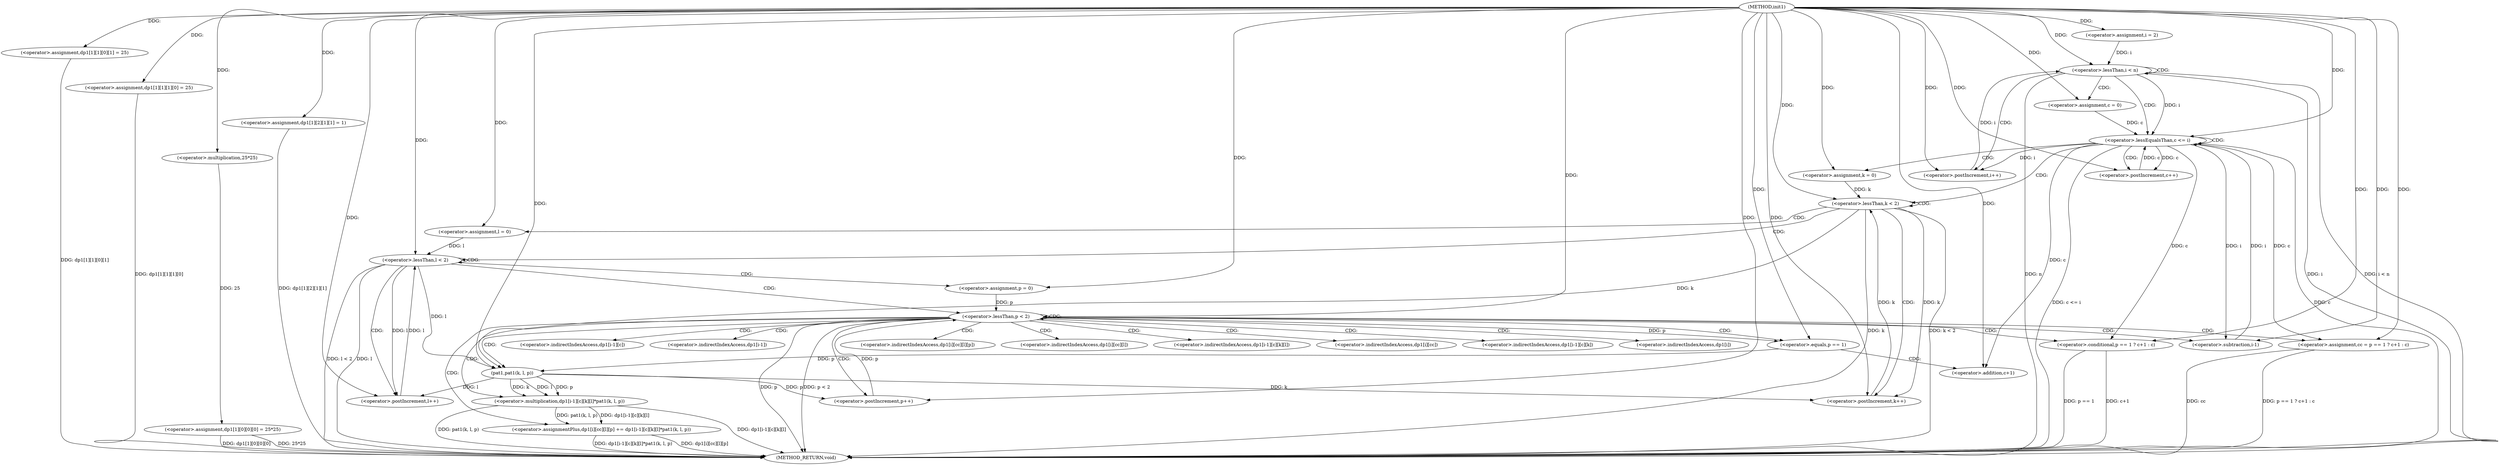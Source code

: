 digraph "init1" {  
"1001491" [label = "(METHOD,init1)" ]
"1001631" [label = "(METHOD_RETURN,void)" ]
"1001493" [label = "(<operator>.assignment,dp1[1][1][0][1] = 25)" ]
"1001504" [label = "(<operator>.assignment,dp1[1][1][1][0] = 25)" ]
"1001515" [label = "(<operator>.assignment,dp1[1][0][0][0] = 25*25)" ]
"1001528" [label = "(<operator>.assignment,dp1[1][2][1][1] = 1)" ]
"1001541" [label = "(<operator>.assignment,i = 2)" ]
"1001544" [label = "(<operator>.lessThan,i < n)" ]
"1001547" [label = "(<operator>.postIncrement,i++)" ]
"1001525" [label = "(<operator>.multiplication,25*25)" ]
"1001552" [label = "(<operator>.assignment,c = 0)" ]
"1001555" [label = "(<operator>.lessEqualsThan,c <= i)" ]
"1001558" [label = "(<operator>.postIncrement,c++)" ]
"1001563" [label = "(<operator>.assignment,k = 0)" ]
"1001566" [label = "(<operator>.lessThan,k < 2)" ]
"1001569" [label = "(<operator>.postIncrement,k++)" ]
"1001574" [label = "(<operator>.assignment,l = 0)" ]
"1001577" [label = "(<operator>.lessThan,l < 2)" ]
"1001580" [label = "(<operator>.postIncrement,l++)" ]
"1001585" [label = "(<operator>.assignment,p = 0)" ]
"1001588" [label = "(<operator>.lessThan,p < 2)" ]
"1001591" [label = "(<operator>.postIncrement,p++)" ]
"1001595" [label = "(<operator>.assignment,cc = p == 1 ? c+1 : c)" ]
"1001605" [label = "(<operator>.assignmentPlus,dp1[i][cc][l][p] += dp1[i-1][c][k][l]*pat1(k, l, p))" ]
"1001597" [label = "(<operator>.conditional,p == 1 ? c+1 : c)" ]
"1001615" [label = "(<operator>.multiplication,dp1[i-1][c][k][l]*pat1(k, l, p))" ]
"1001598" [label = "(<operator>.equals,p == 1)" ]
"1001601" [label = "(<operator>.addition,c+1)" ]
"1001627" [label = "(pat1,pat1(k, l, p))" ]
"1001621" [label = "(<operator>.subtraction,i-1)" ]
"1001606" [label = "(<operator>.indirectIndexAccess,dp1[i][cc][l][p])" ]
"1001607" [label = "(<operator>.indirectIndexAccess,dp1[i][cc][l])" ]
"1001616" [label = "(<operator>.indirectIndexAccess,dp1[i-1][c][k][l])" ]
"1001608" [label = "(<operator>.indirectIndexAccess,dp1[i][cc])" ]
"1001617" [label = "(<operator>.indirectIndexAccess,dp1[i-1][c][k])" ]
"1001609" [label = "(<operator>.indirectIndexAccess,dp1[i])" ]
"1001618" [label = "(<operator>.indirectIndexAccess,dp1[i-1][c])" ]
"1001619" [label = "(<operator>.indirectIndexAccess,dp1[i-1])" ]
  "1001493" -> "1001631"  [ label = "DDG: dp1[1][1][0][1]"] 
  "1001504" -> "1001631"  [ label = "DDG: dp1[1][1][1][0]"] 
  "1001515" -> "1001631"  [ label = "DDG: dp1[1][0][0][0]"] 
  "1001515" -> "1001631"  [ label = "DDG: 25*25"] 
  "1001528" -> "1001631"  [ label = "DDG: dp1[1][2][1][1]"] 
  "1001544" -> "1001631"  [ label = "DDG: i"] 
  "1001544" -> "1001631"  [ label = "DDG: i < n"] 
  "1001555" -> "1001631"  [ label = "DDG: c"] 
  "1001555" -> "1001631"  [ label = "DDG: c <= i"] 
  "1001566" -> "1001631"  [ label = "DDG: k"] 
  "1001566" -> "1001631"  [ label = "DDG: k < 2"] 
  "1001577" -> "1001631"  [ label = "DDG: l"] 
  "1001577" -> "1001631"  [ label = "DDG: l < 2"] 
  "1001588" -> "1001631"  [ label = "DDG: p"] 
  "1001588" -> "1001631"  [ label = "DDG: p < 2"] 
  "1001595" -> "1001631"  [ label = "DDG: cc"] 
  "1001597" -> "1001631"  [ label = "DDG: p == 1"] 
  "1001597" -> "1001631"  [ label = "DDG: c+1"] 
  "1001595" -> "1001631"  [ label = "DDG: p == 1 ? c+1 : c"] 
  "1001605" -> "1001631"  [ label = "DDG: dp1[i][cc][l][p]"] 
  "1001615" -> "1001631"  [ label = "DDG: dp1[i-1][c][k][l]"] 
  "1001615" -> "1001631"  [ label = "DDG: pat1(k, l, p)"] 
  "1001605" -> "1001631"  [ label = "DDG: dp1[i-1][c][k][l]*pat1(k, l, p)"] 
  "1001544" -> "1001631"  [ label = "DDG: n"] 
  "1001491" -> "1001493"  [ label = "DDG: "] 
  "1001491" -> "1001504"  [ label = "DDG: "] 
  "1001525" -> "1001515"  [ label = "DDG: 25"] 
  "1001491" -> "1001528"  [ label = "DDG: "] 
  "1001491" -> "1001541"  [ label = "DDG: "] 
  "1001491" -> "1001525"  [ label = "DDG: "] 
  "1001541" -> "1001544"  [ label = "DDG: i"] 
  "1001547" -> "1001544"  [ label = "DDG: i"] 
  "1001491" -> "1001544"  [ label = "DDG: "] 
  "1001555" -> "1001547"  [ label = "DDG: i"] 
  "1001491" -> "1001547"  [ label = "DDG: "] 
  "1001491" -> "1001552"  [ label = "DDG: "] 
  "1001552" -> "1001555"  [ label = "DDG: c"] 
  "1001558" -> "1001555"  [ label = "DDG: c"] 
  "1001491" -> "1001555"  [ label = "DDG: "] 
  "1001544" -> "1001555"  [ label = "DDG: i"] 
  "1001621" -> "1001555"  [ label = "DDG: i"] 
  "1001555" -> "1001558"  [ label = "DDG: c"] 
  "1001491" -> "1001558"  [ label = "DDG: "] 
  "1001491" -> "1001563"  [ label = "DDG: "] 
  "1001563" -> "1001566"  [ label = "DDG: k"] 
  "1001569" -> "1001566"  [ label = "DDG: k"] 
  "1001491" -> "1001566"  [ label = "DDG: "] 
  "1001566" -> "1001569"  [ label = "DDG: k"] 
  "1001627" -> "1001569"  [ label = "DDG: k"] 
  "1001491" -> "1001569"  [ label = "DDG: "] 
  "1001491" -> "1001574"  [ label = "DDG: "] 
  "1001574" -> "1001577"  [ label = "DDG: l"] 
  "1001580" -> "1001577"  [ label = "DDG: l"] 
  "1001491" -> "1001577"  [ label = "DDG: "] 
  "1001577" -> "1001580"  [ label = "DDG: l"] 
  "1001627" -> "1001580"  [ label = "DDG: l"] 
  "1001491" -> "1001580"  [ label = "DDG: "] 
  "1001491" -> "1001585"  [ label = "DDG: "] 
  "1001585" -> "1001588"  [ label = "DDG: p"] 
  "1001591" -> "1001588"  [ label = "DDG: p"] 
  "1001491" -> "1001588"  [ label = "DDG: "] 
  "1001627" -> "1001591"  [ label = "DDG: p"] 
  "1001491" -> "1001591"  [ label = "DDG: "] 
  "1001555" -> "1001595"  [ label = "DDG: c"] 
  "1001491" -> "1001595"  [ label = "DDG: "] 
  "1001615" -> "1001605"  [ label = "DDG: pat1(k, l, p)"] 
  "1001615" -> "1001605"  [ label = "DDG: dp1[i-1][c][k][l]"] 
  "1001555" -> "1001597"  [ label = "DDG: c"] 
  "1001491" -> "1001597"  [ label = "DDG: "] 
  "1001627" -> "1001615"  [ label = "DDG: k"] 
  "1001627" -> "1001615"  [ label = "DDG: l"] 
  "1001627" -> "1001615"  [ label = "DDG: p"] 
  "1001588" -> "1001598"  [ label = "DDG: p"] 
  "1001491" -> "1001598"  [ label = "DDG: "] 
  "1001555" -> "1001601"  [ label = "DDG: c"] 
  "1001491" -> "1001601"  [ label = "DDG: "] 
  "1001566" -> "1001627"  [ label = "DDG: k"] 
  "1001491" -> "1001627"  [ label = "DDG: "] 
  "1001577" -> "1001627"  [ label = "DDG: l"] 
  "1001598" -> "1001627"  [ label = "DDG: p"] 
  "1001555" -> "1001621"  [ label = "DDG: i"] 
  "1001491" -> "1001621"  [ label = "DDG: "] 
  "1001544" -> "1001555"  [ label = "CDG: "] 
  "1001544" -> "1001547"  [ label = "CDG: "] 
  "1001544" -> "1001544"  [ label = "CDG: "] 
  "1001544" -> "1001552"  [ label = "CDG: "] 
  "1001555" -> "1001555"  [ label = "CDG: "] 
  "1001555" -> "1001558"  [ label = "CDG: "] 
  "1001555" -> "1001563"  [ label = "CDG: "] 
  "1001555" -> "1001566"  [ label = "CDG: "] 
  "1001566" -> "1001574"  [ label = "CDG: "] 
  "1001566" -> "1001577"  [ label = "CDG: "] 
  "1001566" -> "1001569"  [ label = "CDG: "] 
  "1001566" -> "1001566"  [ label = "CDG: "] 
  "1001577" -> "1001585"  [ label = "CDG: "] 
  "1001577" -> "1001577"  [ label = "CDG: "] 
  "1001577" -> "1001580"  [ label = "CDG: "] 
  "1001577" -> "1001588"  [ label = "CDG: "] 
  "1001588" -> "1001619"  [ label = "CDG: "] 
  "1001588" -> "1001615"  [ label = "CDG: "] 
  "1001588" -> "1001609"  [ label = "CDG: "] 
  "1001588" -> "1001598"  [ label = "CDG: "] 
  "1001588" -> "1001595"  [ label = "CDG: "] 
  "1001588" -> "1001607"  [ label = "CDG: "] 
  "1001588" -> "1001617"  [ label = "CDG: "] 
  "1001588" -> "1001597"  [ label = "CDG: "] 
  "1001588" -> "1001627"  [ label = "CDG: "] 
  "1001588" -> "1001605"  [ label = "CDG: "] 
  "1001588" -> "1001606"  [ label = "CDG: "] 
  "1001588" -> "1001591"  [ label = "CDG: "] 
  "1001588" -> "1001618"  [ label = "CDG: "] 
  "1001588" -> "1001621"  [ label = "CDG: "] 
  "1001588" -> "1001608"  [ label = "CDG: "] 
  "1001588" -> "1001616"  [ label = "CDG: "] 
  "1001588" -> "1001588"  [ label = "CDG: "] 
  "1001598" -> "1001601"  [ label = "CDG: "] 
}
